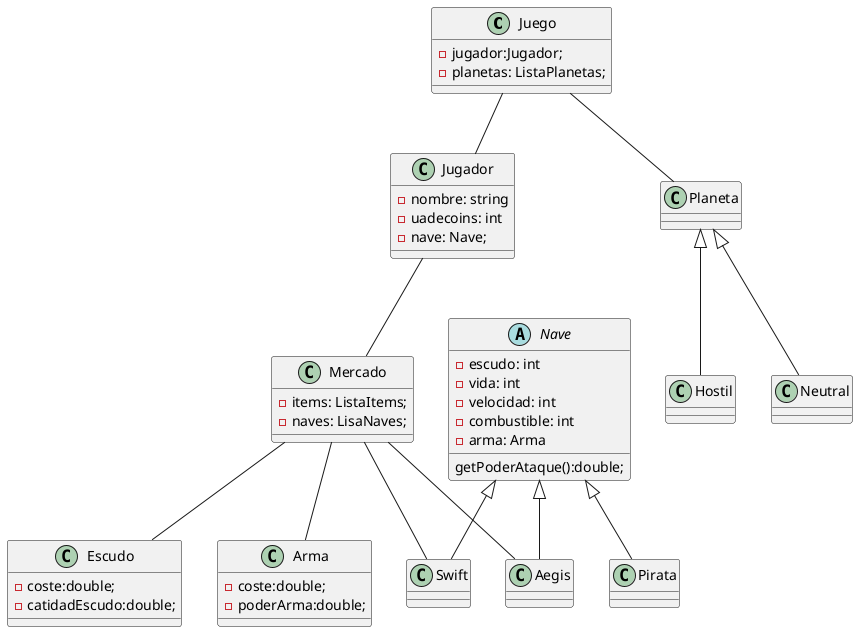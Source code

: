 @startuml
'https://plantuml.com/class-diagram
'Relaciones'
Juego--Jugador
Juego--Planeta
''
Jugador--Mercado
''
Mercado--Arma
Mercado--Escudo
Mercado--Aegis
Mercado--Swift
''
class Juego{
-jugador:Jugador;
-planetas: ListaPlanetas;
}

class Jugador {
-nombre: string
-uadecoins: int
-nave: Nave;
}

class Mercado{
-items: ListaItems;
-naves: LisaNaves;
}

class Escudo {
-coste:double;
-catidadEscudo:double;
}
class Arma{
-coste:double;
-poderArma:double;
}

abstract class Nave{
- escudo: int
- vida: int
- velocidad: int
- combustible: int
- arma: Arma
getPoderAtaque():double;

}

class Aegis extends Nave {

}
class Swift extends Nave {

}
class Pirata extends Nave{
}


class Planeta {
}

class Hostil extends Planeta{
}

class Neutral extends Planeta{
}

@enduml